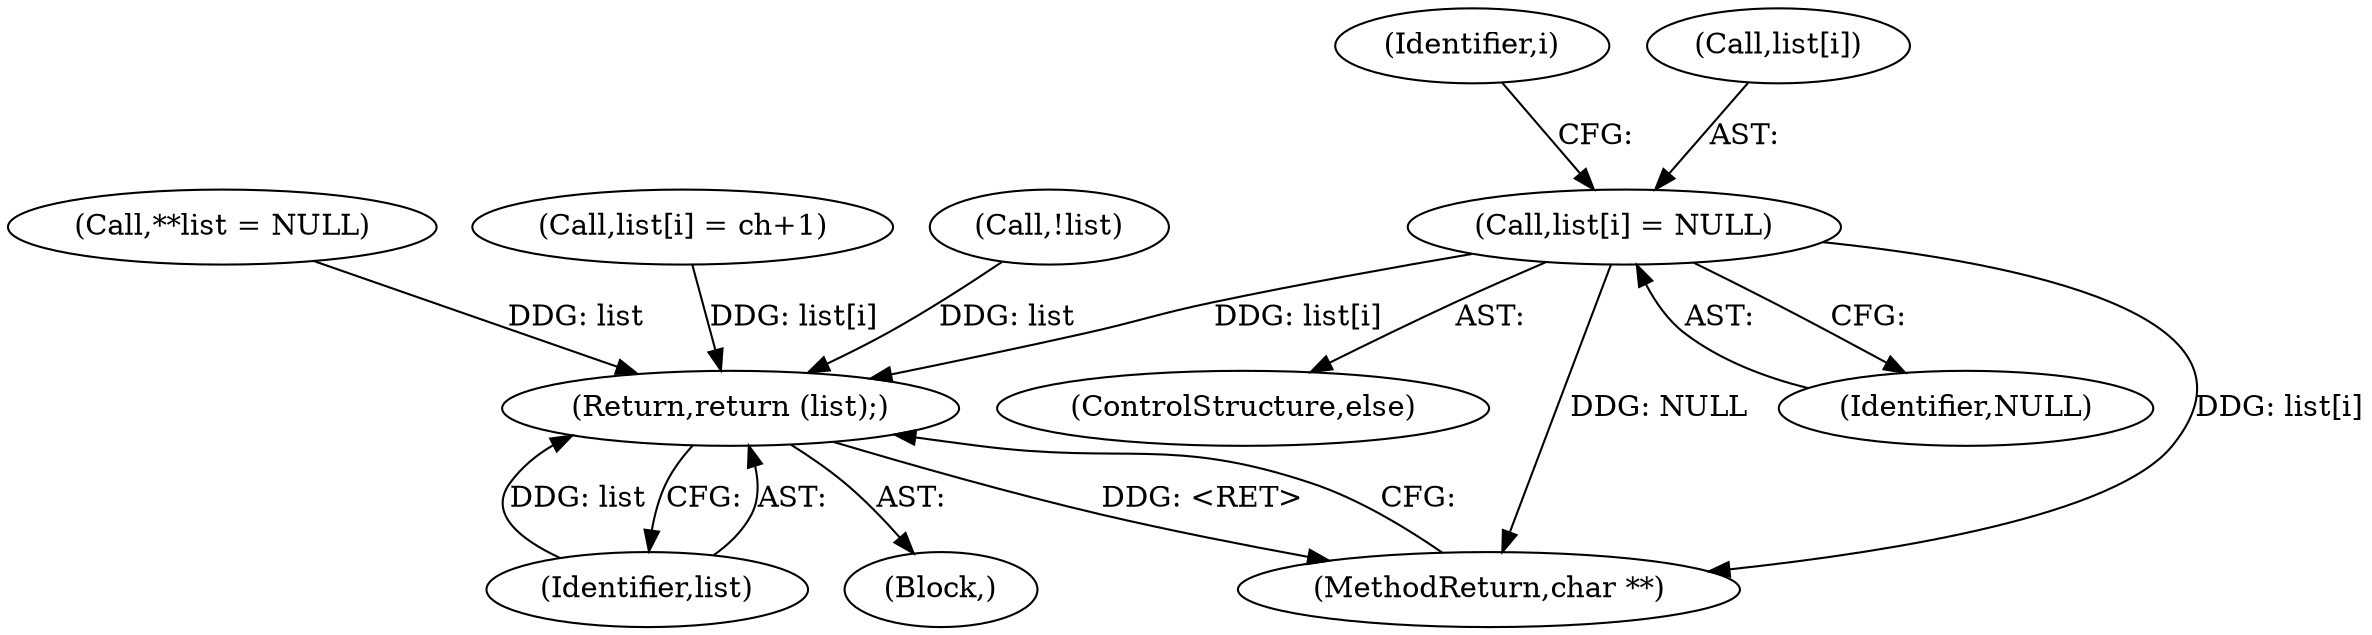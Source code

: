 digraph "0_libx11_dbf72805fd9d7b1846fe9a11b46f3994bfc27fea_0@array" {
"1000274" [label="(Call,list[i] = NULL)"];
"1000286" [label="(Return,return (list);)"];
"1000274" [label="(Call,list[i] = NULL)"];
"1000288" [label="(MethodReturn,char **)"];
"1000286" [label="(Return,return (list);)"];
"1000287" [label="(Identifier,list)"];
"1000278" [label="(Identifier,NULL)"];
"1000242" [label="(Identifier,i)"];
"1000109" [label="(Block,)"];
"1000273" [label="(ControlStructure,else)"];
"1000275" [label="(Call,list[i])"];
"1000112" [label="(Call,**list = NULL)"];
"1000251" [label="(Call,list[i] = ch+1)"];
"1000198" [label="(Call,!list)"];
"1000274" -> "1000273"  [label="AST: "];
"1000274" -> "1000278"  [label="CFG: "];
"1000275" -> "1000274"  [label="AST: "];
"1000278" -> "1000274"  [label="AST: "];
"1000242" -> "1000274"  [label="CFG: "];
"1000274" -> "1000288"  [label="DDG: list[i]"];
"1000274" -> "1000288"  [label="DDG: NULL"];
"1000274" -> "1000286"  [label="DDG: list[i]"];
"1000286" -> "1000109"  [label="AST: "];
"1000286" -> "1000287"  [label="CFG: "];
"1000287" -> "1000286"  [label="AST: "];
"1000288" -> "1000286"  [label="CFG: "];
"1000286" -> "1000288"  [label="DDG: <RET>"];
"1000287" -> "1000286"  [label="DDG: list"];
"1000251" -> "1000286"  [label="DDG: list[i]"];
"1000198" -> "1000286"  [label="DDG: list"];
"1000112" -> "1000286"  [label="DDG: list"];
}

